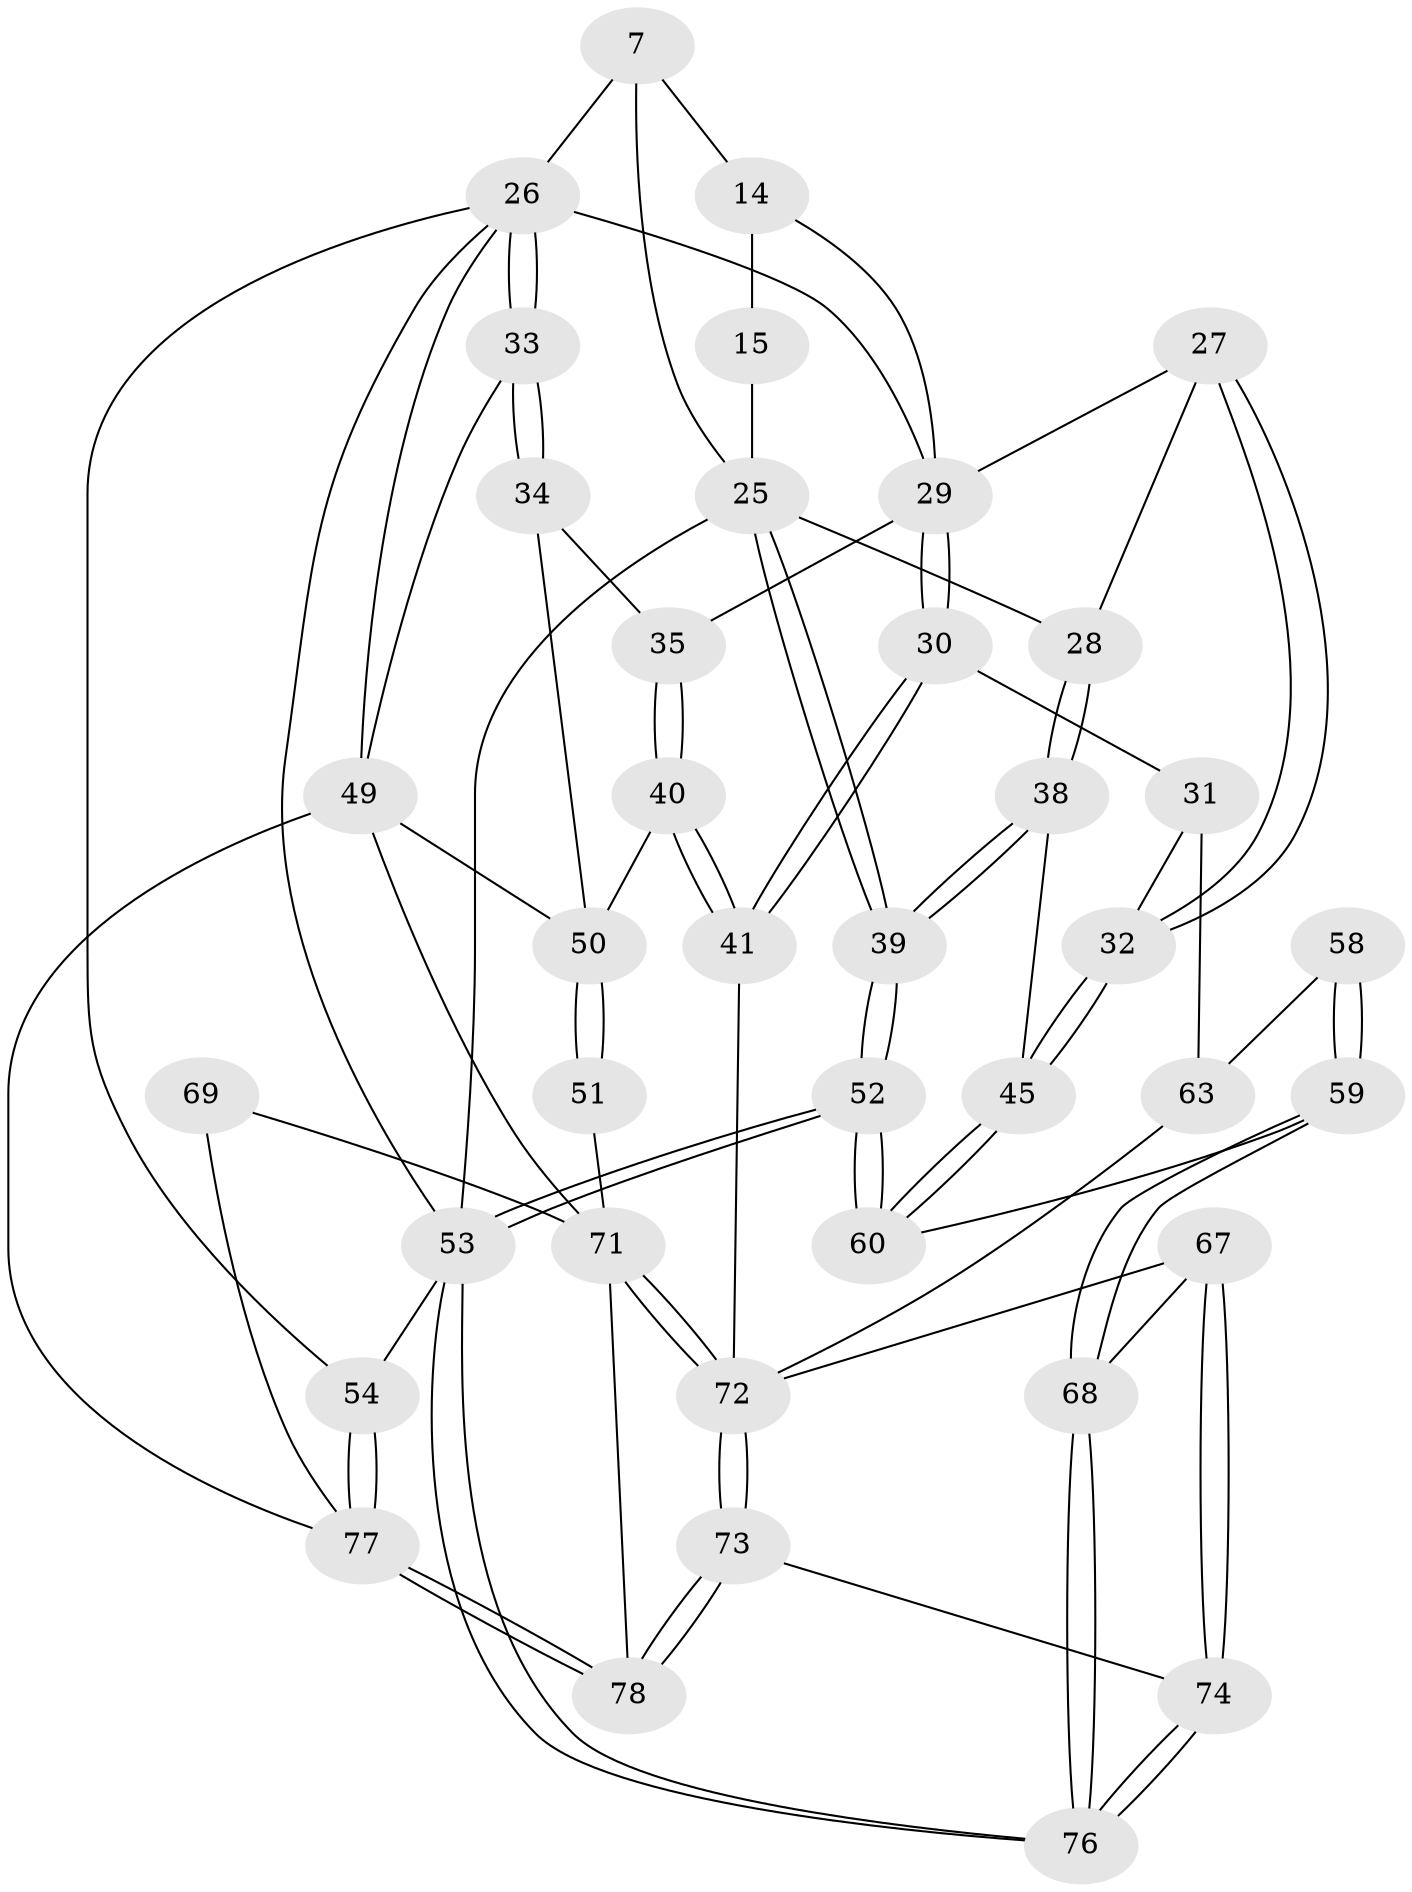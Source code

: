 // original degree distribution, {3: 0.038461538461538464, 5: 0.5769230769230769, 6: 0.19230769230769232, 4: 0.19230769230769232}
// Generated by graph-tools (version 1.1) at 2025/02/03/09/25 05:02:04]
// undirected, 39 vertices, 92 edges
graph export_dot {
graph [start="1"]
  node [color=gray90,style=filled];
  7 [pos="+0.09777286794073292+0.024473699875245863",super="+1+3"];
  14 [pos="+0.18901322325893813+0.2031589591879747",super="+12"];
  15 [pos="+0.11590266735510371+0.24913962130674935",super="+13"];
  25 [pos="+0+0.3441539406767993",super="+9+24"];
  26 [pos="+0.7504233254453874+0.27595675905492545",super="+16+23"];
  27 [pos="+0.20005292796177956+0.393788299069452"];
  28 [pos="+0.16317740384042423+0.3815791809836484"];
  29 [pos="+0.45070505427761764+0.3530618081980877",super="+18"];
  30 [pos="+0.344897021897921+0.5066850968819161"];
  31 [pos="+0.3044014249841737+0.5167420199472276"];
  32 [pos="+0.2904452720868215+0.5157124688409331"];
  33 [pos="+0.751369576361666+0.2872883865314731"];
  34 [pos="+0.702765309376838+0.4372773438446155"];
  35 [pos="+0.4999900355510904+0.3866089070944024"];
  38 [pos="+0.08750048878040613+0.43017735300276444"];
  39 [pos="+0+0.5290824766961248"];
  40 [pos="+0.556451780203484+0.6493090006248539"];
  41 [pos="+0.5475906869339763+0.6538318434051176"];
  45 [pos="+0.19230222360606541+0.5955033777296515"];
  49 [pos="+0.8973494430970295+0.6052702148698691",super="+47+46"];
  50 [pos="+0.8100220469655081+0.6037109525495723",super="+44+48"];
  51 [pos="+0.7568237238243398+0.7453513748084901"];
  52 [pos="+0+0.6957634509945186"];
  53 [pos="+0+1",super="+10+19"];
  54 [pos="+1+1",super="+21"];
  58 [pos="+0.2832607977406209+0.6994050038614291"];
  59 [pos="+0.17496617031735628+0.7655904488512011"];
  60 [pos="+0.09490788860302803+0.7046433143169519"];
  63 [pos="+0.3452125764761438+0.6776320161796275",super="+57"];
  67 [pos="+0.2968045124359012+0.8295618772361131"];
  68 [pos="+0.21603164277800502+0.812836161012762"];
  69 [pos="+0.8435689524701074+0.822067976009816",super="+66"];
  71 [pos="+0.8006823786420468+0.802868056123607",super="+65+64+70"];
  72 [pos="+0.5557414165530703+0.9387780713851367",super="+61+62"];
  73 [pos="+0.5157368452481665+1"];
  74 [pos="+0.4563434084861773+1"];
  76 [pos="+0.08187775942532705+1"];
  77 [pos="+1+1",super="+75+56"];
  78 [pos="+0.7097997352860597+1"];
  7 -- 25;
  7 -- 14 [weight=2];
  7 -- 26 [weight=2];
  14 -- 15 [weight=2];
  14 -- 29;
  15 -- 25 [weight=2];
  25 -- 39;
  25 -- 39;
  25 -- 53;
  25 -- 28;
  26 -- 33;
  26 -- 33;
  26 -- 29;
  26 -- 49;
  26 -- 53;
  26 -- 54;
  27 -- 28;
  27 -- 32;
  27 -- 32;
  27 -- 29;
  28 -- 38;
  28 -- 38;
  29 -- 30;
  29 -- 30;
  29 -- 35;
  30 -- 31;
  30 -- 41;
  30 -- 41;
  31 -- 32;
  31 -- 63;
  32 -- 45;
  32 -- 45;
  33 -- 34;
  33 -- 34;
  33 -- 49;
  34 -- 35;
  34 -- 50;
  35 -- 40;
  35 -- 40;
  38 -- 39;
  38 -- 39;
  38 -- 45;
  39 -- 52;
  39 -- 52;
  40 -- 41;
  40 -- 41;
  40 -- 50;
  41 -- 72;
  45 -- 60;
  45 -- 60;
  49 -- 50 [weight=3];
  49 -- 71;
  49 -- 77;
  50 -- 51 [weight=2];
  50 -- 51;
  51 -- 71;
  52 -- 53;
  52 -- 53;
  52 -- 60;
  52 -- 60;
  53 -- 76;
  53 -- 76;
  53 -- 54 [weight=3];
  54 -- 77 [weight=2];
  54 -- 77;
  58 -- 59;
  58 -- 59;
  58 -- 63 [weight=2];
  59 -- 60;
  59 -- 68;
  59 -- 68;
  63 -- 72;
  67 -- 68;
  67 -- 74;
  67 -- 74;
  67 -- 72;
  68 -- 76;
  68 -- 76;
  69 -- 77 [weight=2];
  69 -- 71 [weight=2];
  71 -- 72;
  71 -- 72;
  71 -- 78;
  72 -- 73;
  72 -- 73;
  73 -- 74;
  73 -- 78;
  73 -- 78;
  74 -- 76;
  74 -- 76;
  77 -- 78;
  77 -- 78;
}

